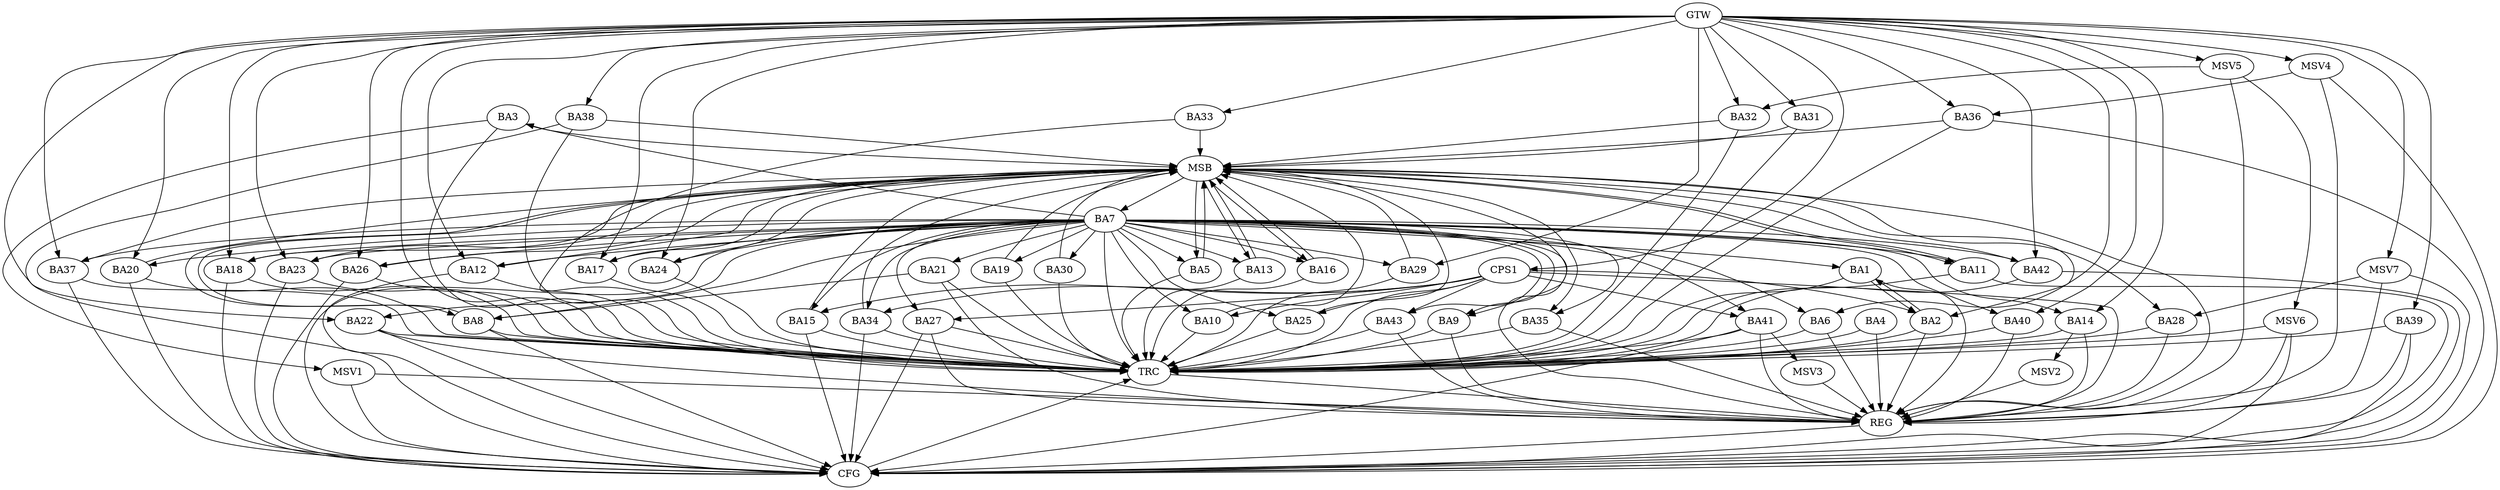 strict digraph G {
  BA1 [ label="BA1" ];
  BA2 [ label="BA2" ];
  BA3 [ label="BA3" ];
  BA4 [ label="BA4" ];
  BA5 [ label="BA5" ];
  BA6 [ label="BA6" ];
  BA7 [ label="BA7" ];
  BA8 [ label="BA8" ];
  BA9 [ label="BA9" ];
  BA10 [ label="BA10" ];
  BA11 [ label="BA11" ];
  BA12 [ label="BA12" ];
  BA13 [ label="BA13" ];
  BA14 [ label="BA14" ];
  BA15 [ label="BA15" ];
  BA16 [ label="BA16" ];
  BA17 [ label="BA17" ];
  BA18 [ label="BA18" ];
  BA19 [ label="BA19" ];
  BA20 [ label="BA20" ];
  BA21 [ label="BA21" ];
  BA22 [ label="BA22" ];
  BA23 [ label="BA23" ];
  BA24 [ label="BA24" ];
  BA25 [ label="BA25" ];
  BA26 [ label="BA26" ];
  BA27 [ label="BA27" ];
  BA28 [ label="BA28" ];
  BA29 [ label="BA29" ];
  BA30 [ label="BA30" ];
  BA31 [ label="BA31" ];
  BA32 [ label="BA32" ];
  BA33 [ label="BA33" ];
  BA34 [ label="BA34" ];
  BA35 [ label="BA35" ];
  BA36 [ label="BA36" ];
  BA37 [ label="BA37" ];
  BA38 [ label="BA38" ];
  BA39 [ label="BA39" ];
  BA40 [ label="BA40" ];
  BA41 [ label="BA41" ];
  BA42 [ label="BA42" ];
  BA43 [ label="BA43" ];
  CPS1 [ label="CPS1" ];
  GTW [ label="GTW" ];
  REG [ label="REG" ];
  MSB [ label="MSB" ];
  CFG [ label="CFG" ];
  TRC [ label="TRC" ];
  MSV1 [ label="MSV1" ];
  MSV2 [ label="MSV2" ];
  MSV3 [ label="MSV3" ];
  MSV4 [ label="MSV4" ];
  MSV5 [ label="MSV5" ];
  MSV6 [ label="MSV6" ];
  MSV7 [ label="MSV7" ];
  BA1 -> BA2;
  BA2 -> BA1;
  BA7 -> BA5;
  BA21 -> BA8;
  CPS1 -> BA41;
  CPS1 -> BA2;
  CPS1 -> BA34;
  CPS1 -> BA27;
  CPS1 -> BA25;
  CPS1 -> BA15;
  CPS1 -> BA10;
  CPS1 -> BA43;
  GTW -> BA6;
  GTW -> BA12;
  GTW -> BA14;
  GTW -> BA17;
  GTW -> BA18;
  GTW -> BA20;
  GTW -> BA22;
  GTW -> BA23;
  GTW -> BA24;
  GTW -> BA26;
  GTW -> BA29;
  GTW -> BA31;
  GTW -> BA32;
  GTW -> BA33;
  GTW -> BA36;
  GTW -> BA37;
  GTW -> BA38;
  GTW -> BA39;
  GTW -> BA40;
  GTW -> BA42;
  GTW -> CPS1;
  BA1 -> REG;
  BA2 -> REG;
  BA4 -> REG;
  BA6 -> REG;
  BA7 -> REG;
  BA9 -> REG;
  BA14 -> REG;
  BA21 -> REG;
  BA22 -> REG;
  BA27 -> REG;
  BA28 -> REG;
  BA35 -> REG;
  BA39 -> REG;
  BA40 -> REG;
  BA41 -> REG;
  BA43 -> REG;
  CPS1 -> REG;
  BA3 -> MSB;
  MSB -> BA2;
  MSB -> REG;
  BA5 -> MSB;
  BA8 -> MSB;
  MSB -> BA7;
  BA10 -> MSB;
  BA11 -> MSB;
  MSB -> BA9;
  BA12 -> MSB;
  BA13 -> MSB;
  MSB -> BA5;
  BA15 -> MSB;
  BA16 -> MSB;
  BA17 -> MSB;
  BA18 -> MSB;
  BA19 -> MSB;
  BA20 -> MSB;
  BA23 -> MSB;
  BA24 -> MSB;
  BA25 -> MSB;
  MSB -> BA8;
  BA26 -> MSB;
  MSB -> BA16;
  BA29 -> MSB;
  BA30 -> MSB;
  MSB -> BA28;
  BA31 -> MSB;
  BA32 -> MSB;
  BA33 -> MSB;
  BA34 -> MSB;
  MSB -> BA11;
  BA36 -> MSB;
  BA37 -> MSB;
  MSB -> BA13;
  BA38 -> MSB;
  BA42 -> MSB;
  MSB -> BA35;
  BA42 -> CFG;
  BA12 -> CFG;
  BA15 -> CFG;
  BA34 -> CFG;
  BA38 -> CFG;
  BA11 -> CFG;
  BA36 -> CFG;
  BA22 -> CFG;
  BA27 -> CFG;
  BA18 -> CFG;
  BA23 -> CFG;
  BA8 -> CFG;
  BA20 -> CFG;
  BA37 -> CFG;
  BA39 -> CFG;
  BA7 -> CFG;
  BA41 -> CFG;
  BA26 -> CFG;
  REG -> CFG;
  BA1 -> TRC;
  BA2 -> TRC;
  BA3 -> TRC;
  BA4 -> TRC;
  BA5 -> TRC;
  BA6 -> TRC;
  BA7 -> TRC;
  BA8 -> TRC;
  BA9 -> TRC;
  BA10 -> TRC;
  BA11 -> TRC;
  BA12 -> TRC;
  BA13 -> TRC;
  BA14 -> TRC;
  BA15 -> TRC;
  BA16 -> TRC;
  BA17 -> TRC;
  BA18 -> TRC;
  BA19 -> TRC;
  BA20 -> TRC;
  BA21 -> TRC;
  BA22 -> TRC;
  BA23 -> TRC;
  BA24 -> TRC;
  BA25 -> TRC;
  BA26 -> TRC;
  BA27 -> TRC;
  BA28 -> TRC;
  BA29 -> TRC;
  BA30 -> TRC;
  BA31 -> TRC;
  BA32 -> TRC;
  BA33 -> TRC;
  BA34 -> TRC;
  BA35 -> TRC;
  BA36 -> TRC;
  BA37 -> TRC;
  BA38 -> TRC;
  BA39 -> TRC;
  BA40 -> TRC;
  BA41 -> TRC;
  BA42 -> TRC;
  BA43 -> TRC;
  CPS1 -> TRC;
  GTW -> TRC;
  CFG -> TRC;
  TRC -> REG;
  BA7 -> BA22;
  BA7 -> BA6;
  BA7 -> BA13;
  BA7 -> BA25;
  BA7 -> BA30;
  BA7 -> BA41;
  BA7 -> BA42;
  BA7 -> BA8;
  BA7 -> BA35;
  BA7 -> BA16;
  BA7 -> BA17;
  BA7 -> BA11;
  BA7 -> BA34;
  BA7 -> BA21;
  BA7 -> BA14;
  BA7 -> BA29;
  BA7 -> BA19;
  BA7 -> BA37;
  BA7 -> BA1;
  BA7 -> BA10;
  BA7 -> BA3;
  BA7 -> BA23;
  BA7 -> BA43;
  BA7 -> BA27;
  BA7 -> BA15;
  BA7 -> BA18;
  BA7 -> BA24;
  BA7 -> BA12;
  BA7 -> BA26;
  BA7 -> BA20;
  BA7 -> BA9;
  BA7 -> BA40;
  BA3 -> MSV1;
  MSV1 -> REG;
  MSV1 -> CFG;
  BA14 -> MSV2;
  MSV2 -> REG;
  BA41 -> MSV3;
  MSV3 -> REG;
  MSV4 -> BA36;
  GTW -> MSV4;
  MSV4 -> REG;
  MSV4 -> CFG;
  MSV5 -> BA32;
  GTW -> MSV5;
  MSV5 -> REG;
  MSV5 -> MSV6;
  MSV6 -> REG;
  MSV6 -> TRC;
  MSV6 -> CFG;
  MSV7 -> BA28;
  GTW -> MSV7;
  MSV7 -> REG;
  MSV7 -> CFG;
}

